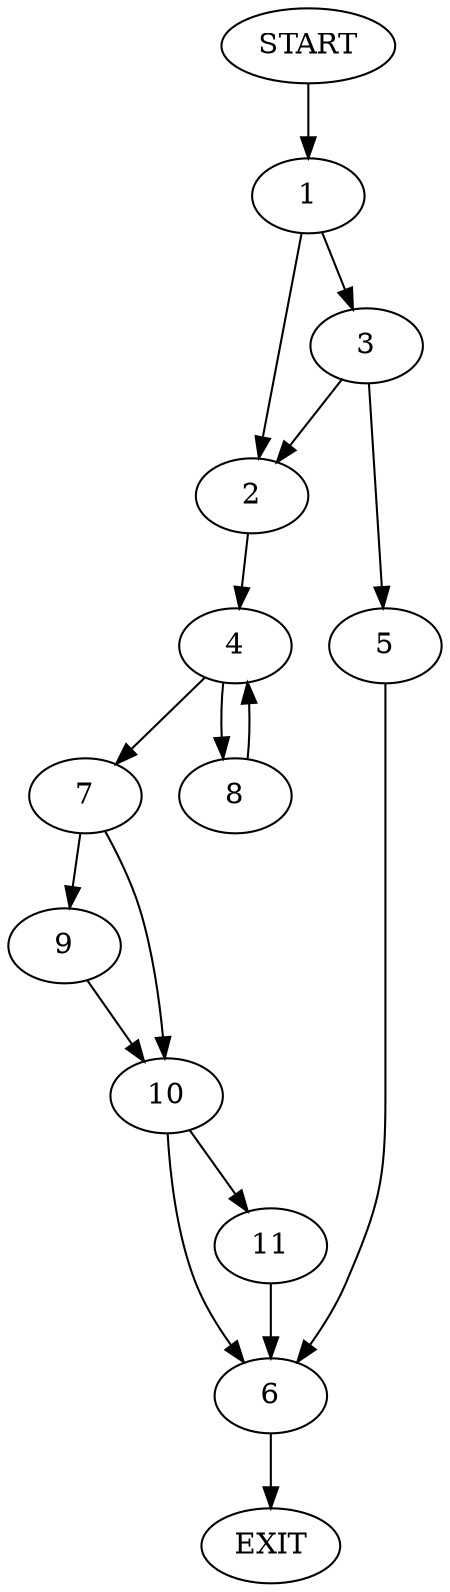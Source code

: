 digraph {
0 [label="START"]
12 [label="EXIT"]
0 -> 1
1 -> 2
1 -> 3
2 -> 4
3 -> 2
3 -> 5
5 -> 6
4 -> 7
4 -> 8
7 -> 9
7 -> 10
8 -> 4
9 -> 10
10 -> 11
10 -> 6
11 -> 6
6 -> 12
}
